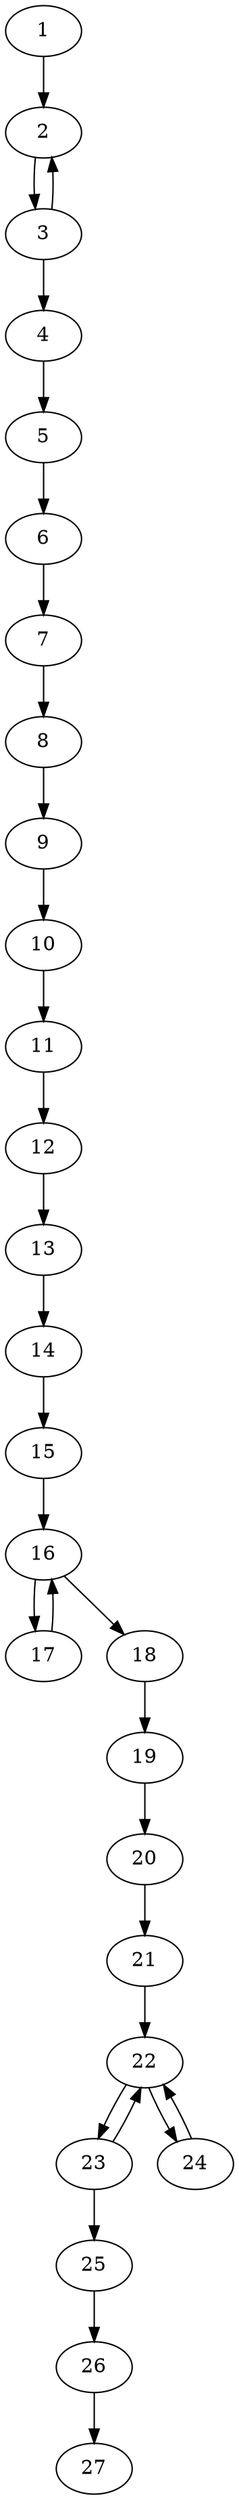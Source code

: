digraph "" {
	1	[isInSuperVertex=False,
		parent=-1];
	2	[isInSuperVertex=True,
		parent=1];
	1 -> 2	[key=0];
	3	[isInSuperVertex=True,
		parent=2];
	2 -> 3	[key=0];
	3 -> 2	[key=0];
	4	[isInSuperVertex=False,
		parent=3];
	3 -> 4	[key=0];
	5	[isInSuperVertex=False,
		parent=4];
	4 -> 5	[key=0];
	6	[isInSuperVertex=False,
		parent=5];
	5 -> 6	[key=0];
	7	[isInSuperVertex=False,
		parent=6];
	6 -> 7	[key=0];
	8	[isInSuperVertex=False,
		parent=7];
	7 -> 8	[key=0];
	9	[isInSuperVertex=False,
		parent=8];
	8 -> 9	[key=0];
	10	[isInSuperVertex=False,
		parent=9];
	9 -> 10	[key=0];
	11	[isInSuperVertex=False,
		parent=10];
	10 -> 11	[key=0];
	12	[isInSuperVertex=False,
		parent=11];
	11 -> 12	[key=0];
	13	[isInSuperVertex=False,
		parent=12];
	12 -> 13	[key=0];
	14	[isInSuperVertex=False,
		parent=13];
	13 -> 14	[key=0];
	15	[isInSuperVertex=False,
		parent=14];
	14 -> 15	[key=0];
	16	[isInSuperVertex=True,
		parent=15];
	15 -> 16	[key=0];
	17	[isInSuperVertex=True,
		parent=16];
	16 -> 17	[key=0];
	18	[isInSuperVertex=False,
		parent=16];
	16 -> 18	[key=0];
	17 -> 16	[key=0];
	19	[isInSuperVertex=False,
		parent=18];
	18 -> 19	[key=0];
	20	[isInSuperVertex=False,
		parent=19];
	19 -> 20	[key=0];
	21	[isInSuperVertex=False,
		parent=20];
	20 -> 21	[key=0];
	22	[isInSuperVertex=True,
		parent=21];
	21 -> 22	[key=0];
	23	[isInSuperVertex=True,
		parent=22];
	22 -> 23	[key=0];
	24	[isInSuperVertex=False,
		parent=22];
	22 -> 24	[key=0];
	23 -> 22	[key=0];
	25	[isInSuperVertex=False,
		parent=23];
	23 -> 25	[key=0];
	24 -> 22	[key=0];
	26	[isInSuperVertex=False,
		parent=25];
	25 -> 26	[key=0];
	27	[isInSuperVertex=False,
		parent=26];
	26 -> 27	[key=0];
}
